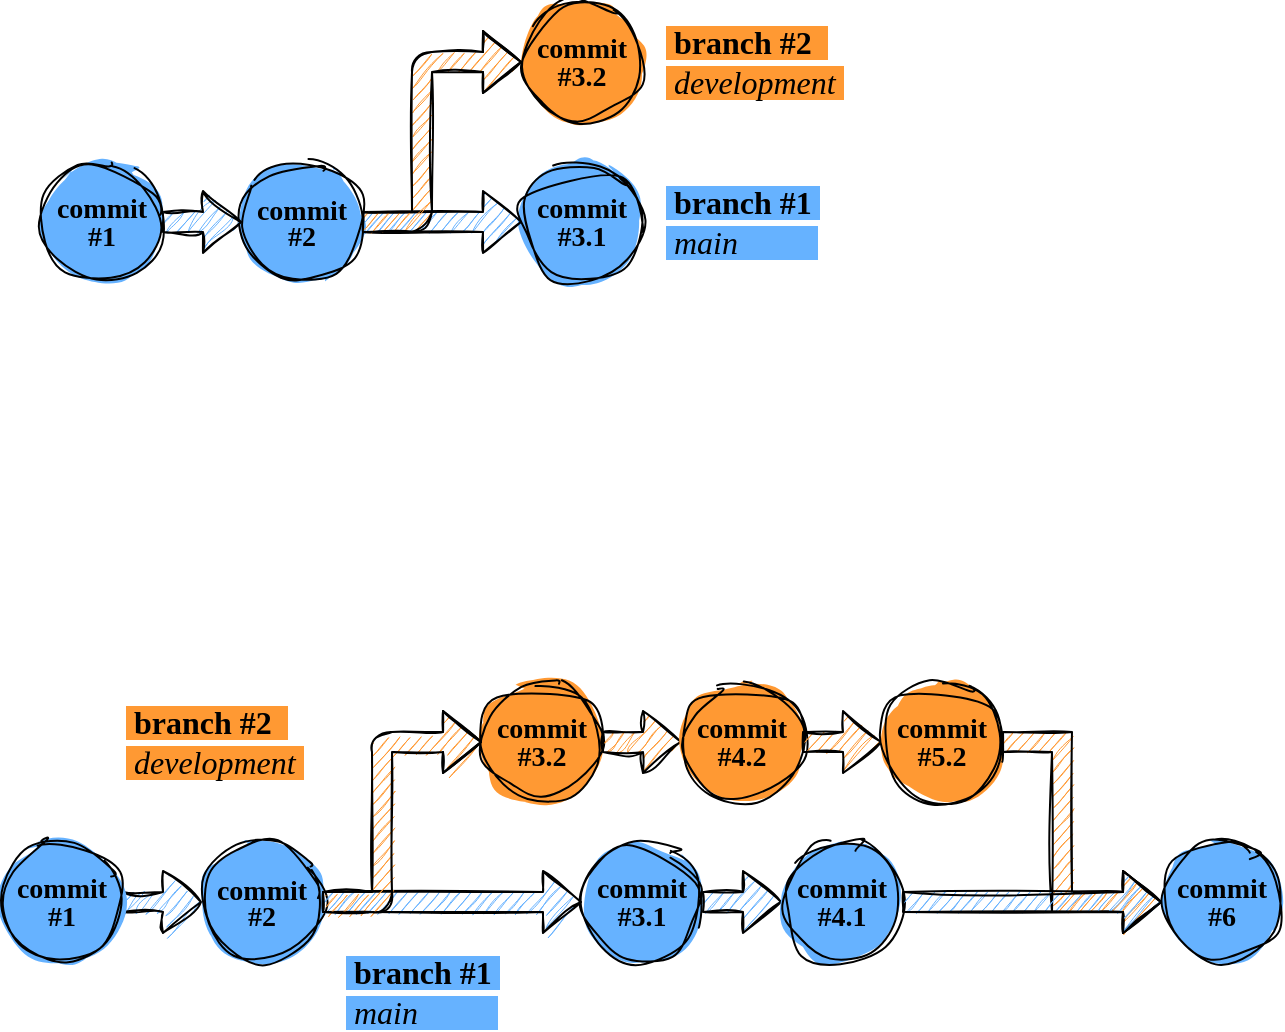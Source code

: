 <mxfile version="20.8.16" type="device"><diagram name="Page-1" id="qx1zTb7HLUaxRZMWmSms"><mxGraphModel dx="1069" dy="501" grid="1" gridSize="10" guides="1" tooltips="1" connect="1" arrows="1" fold="1" page="1" pageScale="1" pageWidth="827" pageHeight="1169" math="0" shadow="0"><root><mxCell id="0"/><mxCell id="1" parent="0"/><mxCell id="_gmoT08WMDROIYJZdrlb-16" style="edgeStyle=orthogonalEdgeStyle;shape=flexArrow;rounded=0;sketch=1;orthogonalLoop=1;jettySize=auto;html=1;entryX=0;entryY=0.5;entryDx=0;entryDy=0;fillColor=#FF9933;" edge="1" parent="1" source="_gmoT08WMDROIYJZdrlb-9" target="_gmoT08WMDROIYJZdrlb-14"><mxGeometry relative="1" as="geometry"><Array as="points"><mxPoint x="570" y="400"/><mxPoint x="570" y="480"/></Array></mxGeometry></mxCell><mxCell id="l0zyltcNVsoWQwrU5vr7-1" value="" style="ellipse;whiteSpace=wrap;html=1;aspect=fixed;fillColor=#66B2FF;fillStyle=solid;sketch=1;curveFitting=1;jiggle=2;" parent="1" vertex="1"><mxGeometry x="160" y="110" width="60" height="60" as="geometry"/></mxCell><mxCell id="l0zyltcNVsoWQwrU5vr7-2" value="" style="ellipse;whiteSpace=wrap;html=1;aspect=fixed;fillColor=#66B2FF;fillStyle=solid;sketch=1;curveFitting=1;jiggle=2;" parent="1" vertex="1"><mxGeometry x="300" y="110" width="60" height="60" as="geometry"/></mxCell><mxCell id="l0zyltcNVsoWQwrU5vr7-3" value="" style="ellipse;whiteSpace=wrap;html=1;aspect=fixed;fillStyle=solid;fillColor=#FF9933;sketch=1;curveFitting=1;jiggle=2;" parent="1" vertex="1"><mxGeometry x="300" y="30" width="60" height="60" as="geometry"/></mxCell><mxCell id="l0zyltcNVsoWQwrU5vr7-5" style="edgeStyle=orthogonalEdgeStyle;rounded=0;orthogonalLoop=1;jettySize=auto;html=1;entryX=0;entryY=0.5;entryDx=0;entryDy=0;shape=flexArrow;sketch=1;curveFitting=1;jiggle=2;fillColor=#66B2FF;" parent="1" source="l0zyltcNVsoWQwrU5vr7-4" target="l0zyltcNVsoWQwrU5vr7-1" edge="1"><mxGeometry relative="1" as="geometry"/></mxCell><mxCell id="l0zyltcNVsoWQwrU5vr7-4" value="" style="ellipse;whiteSpace=wrap;html=1;aspect=fixed;fillColor=#66B2FF;fillStyle=solid;sketch=1;curveFitting=1;jiggle=2;" parent="1" vertex="1"><mxGeometry x="60" y="110" width="60" height="60" as="geometry"/></mxCell><mxCell id="l0zyltcNVsoWQwrU5vr7-9" value="&lt;font style=&quot;font-size: 16px; background-color: rgb(102, 178, 255);&quot; face=&quot;Comic Sans MS&quot;&gt;&lt;b&gt;&amp;nbsp;branch #1&amp;nbsp;&lt;br&gt;&amp;nbsp;&lt;/b&gt;&lt;i&gt;main&amp;nbsp; &amp;nbsp; &amp;nbsp; &amp;nbsp; &amp;nbsp;&lt;/i&gt;&lt;b&gt;&amp;nbsp;&lt;/b&gt;&lt;/font&gt;" style="text;html=1;strokeColor=none;fillColor=none;align=left;verticalAlign=middle;whiteSpace=wrap;rounded=0;" parent="1" vertex="1"><mxGeometry x="370" y="125" width="110" height="30" as="geometry"/></mxCell><mxCell id="l0zyltcNVsoWQwrU5vr7-10" value="&lt;font face=&quot;Comic Sans MS&quot;&gt;&lt;span style=&quot;font-size: 16px; background-color: rgb(255, 153, 51);&quot;&gt;&lt;b&gt;&amp;nbsp;branch #2&amp;nbsp;&amp;nbsp;&lt;/b&gt;&lt;br&gt;&lt;b&gt;&amp;nbsp;&lt;/b&gt;&lt;i style=&quot;&quot;&gt;development&lt;/i&gt;&amp;nbsp;&lt;/span&gt;&lt;/font&gt;" style="text;html=1;strokeColor=none;fillColor=none;align=left;verticalAlign=middle;whiteSpace=wrap;rounded=0;" parent="1" vertex="1"><mxGeometry x="370" y="45" width="120" height="30" as="geometry"/></mxCell><mxCell id="l0zyltcNVsoWQwrU5vr7-11" value="&lt;p style=&quot;line-height: 80%;&quot;&gt;&lt;b style=&quot;font-size: 14px;&quot;&gt;commit&lt;br&gt;#1&lt;br&gt;&lt;/b&gt;&lt;/p&gt;" style="text;html=1;strokeColor=none;fillColor=none;align=center;verticalAlign=middle;whiteSpace=wrap;rounded=0;fontSize=16;fontFamily=Comic Sans MS;" parent="1" vertex="1"><mxGeometry x="60" y="125" width="60" height="30" as="geometry"/></mxCell><mxCell id="l0zyltcNVsoWQwrU5vr7-15" style="edgeStyle=orthogonalEdgeStyle;shape=flexArrow;rounded=1;sketch=1;orthogonalLoop=1;jettySize=auto;html=1;exitX=1;exitY=0.5;exitDx=0;exitDy=0;entryX=0;entryY=0.5;entryDx=0;entryDy=0;fontFamily=Comic Sans MS;fontSize=14;fillColor=#66B2FF;" parent="1" source="l0zyltcNVsoWQwrU5vr7-12" target="l0zyltcNVsoWQwrU5vr7-13" edge="1"><mxGeometry relative="1" as="geometry"/></mxCell><mxCell id="l0zyltcNVsoWQwrU5vr7-16" style="edgeStyle=orthogonalEdgeStyle;shape=flexArrow;rounded=1;sketch=1;orthogonalLoop=1;jettySize=auto;html=1;entryX=0;entryY=0.5;entryDx=0;entryDy=0;fontFamily=Comic Sans MS;fontSize=14;fillColor=#FF9933;" parent="1" source="l0zyltcNVsoWQwrU5vr7-12" target="l0zyltcNVsoWQwrU5vr7-14" edge="1"><mxGeometry relative="1" as="geometry"><Array as="points"><mxPoint x="250" y="140"/><mxPoint x="250" y="60"/></Array></mxGeometry></mxCell><mxCell id="l0zyltcNVsoWQwrU5vr7-12" value="&lt;p style=&quot;line-height: 70%;&quot;&gt;&lt;b style=&quot;font-size: 14px;&quot;&gt;commit&lt;br&gt;#2&lt;br&gt;&lt;/b&gt;&lt;/p&gt;" style="text;html=1;strokeColor=none;fillColor=none;align=center;verticalAlign=middle;whiteSpace=wrap;rounded=0;fontSize=16;fontFamily=Comic Sans MS;" parent="1" vertex="1"><mxGeometry x="160" y="125" width="60" height="30" as="geometry"/></mxCell><mxCell id="l0zyltcNVsoWQwrU5vr7-13" value="&lt;p style=&quot;line-height: 80%;&quot;&gt;&lt;b style=&quot;font-size: 14px;&quot;&gt;commit&lt;br&gt;#3.1&lt;br&gt;&lt;/b&gt;&lt;/p&gt;" style="text;html=1;strokeColor=none;fillColor=none;align=center;verticalAlign=middle;whiteSpace=wrap;rounded=0;fontSize=16;fontFamily=Comic Sans MS;" parent="1" vertex="1"><mxGeometry x="300" y="125" width="60" height="30" as="geometry"/></mxCell><mxCell id="l0zyltcNVsoWQwrU5vr7-14" value="&lt;p style=&quot;line-height: 80%;&quot;&gt;&lt;b style=&quot;font-size: 14px;&quot;&gt;commit&lt;br&gt;#3.2&lt;br&gt;&lt;/b&gt;&lt;/p&gt;" style="text;html=1;strokeColor=none;fillColor=none;align=center;verticalAlign=middle;whiteSpace=wrap;rounded=0;fontSize=16;fontFamily=Comic Sans MS;" parent="1" vertex="1"><mxGeometry x="300" y="45" width="60" height="30" as="geometry"/></mxCell><mxCell id="l0zyltcNVsoWQwrU5vr7-30" value="" style="ellipse;whiteSpace=wrap;html=1;aspect=fixed;fillColor=#66B2FF;fillStyle=solid;sketch=1;curveFitting=1;jiggle=2;" parent="1" vertex="1"><mxGeometry x="140" y="450" width="60" height="60" as="geometry"/></mxCell><mxCell id="l0zyltcNVsoWQwrU5vr7-31" value="" style="ellipse;whiteSpace=wrap;html=1;aspect=fixed;fillColor=#66B2FF;fillStyle=solid;sketch=1;curveFitting=1;jiggle=2;" parent="1" vertex="1"><mxGeometry x="330" y="450" width="60" height="60" as="geometry"/></mxCell><mxCell id="l0zyltcNVsoWQwrU5vr7-32" value="" style="ellipse;whiteSpace=wrap;html=1;aspect=fixed;fillStyle=solid;fillColor=#FF9933;sketch=1;curveFitting=1;jiggle=2;" parent="1" vertex="1"><mxGeometry x="280" y="370" width="60" height="60" as="geometry"/></mxCell><mxCell id="l0zyltcNVsoWQwrU5vr7-33" style="edgeStyle=orthogonalEdgeStyle;rounded=0;orthogonalLoop=1;jettySize=auto;html=1;entryX=0;entryY=0.5;entryDx=0;entryDy=0;shape=flexArrow;sketch=1;curveFitting=1;jiggle=2;fillColor=#66B2FF;" parent="1" source="l0zyltcNVsoWQwrU5vr7-34" target="l0zyltcNVsoWQwrU5vr7-30" edge="1"><mxGeometry relative="1" as="geometry"/></mxCell><mxCell id="l0zyltcNVsoWQwrU5vr7-34" value="" style="ellipse;whiteSpace=wrap;html=1;aspect=fixed;fillColor=#66B2FF;fillStyle=solid;sketch=1;curveFitting=1;jiggle=2;" parent="1" vertex="1"><mxGeometry x="40" y="450" width="60" height="60" as="geometry"/></mxCell><mxCell id="l0zyltcNVsoWQwrU5vr7-35" value="&lt;font style=&quot;font-size: 16px; background-color: rgb(102, 178, 255);&quot; face=&quot;Comic Sans MS&quot;&gt;&lt;b&gt;&amp;nbsp;branch #1&amp;nbsp;&lt;br&gt;&amp;nbsp;&lt;/b&gt;&lt;i&gt;main&amp;nbsp; &amp;nbsp; &amp;nbsp; &amp;nbsp; &amp;nbsp;&lt;/i&gt;&lt;b&gt;&amp;nbsp;&lt;/b&gt;&lt;/font&gt;" style="text;html=1;strokeColor=none;fillColor=none;align=left;verticalAlign=middle;whiteSpace=wrap;rounded=0;" parent="1" vertex="1"><mxGeometry x="210" y="510" width="110" height="30" as="geometry"/></mxCell><mxCell id="l0zyltcNVsoWQwrU5vr7-36" value="&lt;font face=&quot;Comic Sans MS&quot;&gt;&lt;span style=&quot;font-size: 16px; background-color: rgb(255, 153, 51);&quot;&gt;&lt;b&gt;&amp;nbsp;branch #2&amp;nbsp;&amp;nbsp;&lt;/b&gt;&lt;br&gt;&lt;b&gt;&amp;nbsp;&lt;/b&gt;&lt;i style=&quot;&quot;&gt;development&lt;/i&gt;&amp;nbsp;&lt;/span&gt;&lt;/font&gt;" style="text;html=1;strokeColor=none;fillColor=none;align=left;verticalAlign=middle;whiteSpace=wrap;rounded=0;" parent="1" vertex="1"><mxGeometry x="100" y="385" width="120" height="30" as="geometry"/></mxCell><mxCell id="l0zyltcNVsoWQwrU5vr7-37" value="&lt;p style=&quot;line-height: 80%;&quot;&gt;&lt;b style=&quot;font-size: 14px;&quot;&gt;commit&lt;br&gt;#1&lt;br&gt;&lt;/b&gt;&lt;/p&gt;" style="text;html=1;strokeColor=none;fillColor=none;align=center;verticalAlign=middle;whiteSpace=wrap;rounded=0;fontSize=16;fontFamily=Comic Sans MS;" parent="1" vertex="1"><mxGeometry x="40" y="465" width="60" height="30" as="geometry"/></mxCell><mxCell id="l0zyltcNVsoWQwrU5vr7-38" style="edgeStyle=orthogonalEdgeStyle;shape=flexArrow;rounded=1;sketch=1;orthogonalLoop=1;jettySize=auto;html=1;exitX=1;exitY=0.5;exitDx=0;exitDy=0;entryX=0;entryY=0.5;entryDx=0;entryDy=0;fontFamily=Comic Sans MS;fontSize=14;fillColor=#66B2FF;" parent="1" source="l0zyltcNVsoWQwrU5vr7-40" target="l0zyltcNVsoWQwrU5vr7-41" edge="1"><mxGeometry relative="1" as="geometry"/></mxCell><mxCell id="l0zyltcNVsoWQwrU5vr7-39" style="edgeStyle=orthogonalEdgeStyle;shape=flexArrow;rounded=1;sketch=1;orthogonalLoop=1;jettySize=auto;html=1;entryX=0;entryY=0.5;entryDx=0;entryDy=0;fontFamily=Comic Sans MS;fontSize=14;fillColor=#FF9933;" parent="1" source="l0zyltcNVsoWQwrU5vr7-40" target="l0zyltcNVsoWQwrU5vr7-42" edge="1"><mxGeometry relative="1" as="geometry"><Array as="points"><mxPoint x="230" y="480"/><mxPoint x="230" y="400"/></Array></mxGeometry></mxCell><mxCell id="l0zyltcNVsoWQwrU5vr7-40" value="&lt;p style=&quot;line-height: 70%;&quot;&gt;&lt;b style=&quot;font-size: 14px;&quot;&gt;commit&lt;br&gt;#2&lt;br&gt;&lt;/b&gt;&lt;/p&gt;" style="text;html=1;strokeColor=none;fillColor=none;align=center;verticalAlign=middle;whiteSpace=wrap;rounded=0;fontSize=16;fontFamily=Comic Sans MS;" parent="1" vertex="1"><mxGeometry x="140" y="465" width="60" height="30" as="geometry"/></mxCell><mxCell id="_gmoT08WMDROIYJZdrlb-12" style="edgeStyle=orthogonalEdgeStyle;shape=flexArrow;rounded=0;sketch=1;orthogonalLoop=1;jettySize=auto;html=1;fillColor=#66B2FF;" edge="1" parent="1" source="l0zyltcNVsoWQwrU5vr7-41" target="_gmoT08WMDROIYJZdrlb-3"><mxGeometry relative="1" as="geometry"/></mxCell><mxCell id="l0zyltcNVsoWQwrU5vr7-41" value="&lt;p style=&quot;line-height: 80%;&quot;&gt;&lt;b style=&quot;font-size: 14px;&quot;&gt;commit&lt;br&gt;#3.1&lt;br&gt;&lt;/b&gt;&lt;/p&gt;" style="text;html=1;strokeColor=none;fillColor=none;align=center;verticalAlign=middle;whiteSpace=wrap;rounded=0;fontSize=16;fontFamily=Comic Sans MS;" parent="1" vertex="1"><mxGeometry x="330" y="465" width="60" height="30" as="geometry"/></mxCell><mxCell id="_gmoT08WMDROIYJZdrlb-10" style="edgeStyle=orthogonalEdgeStyle;rounded=0;orthogonalLoop=1;jettySize=auto;html=1;entryX=0;entryY=0.5;entryDx=0;entryDy=0;sketch=1;curveFitting=1;jiggle=2;shape=flexArrow;fillColor=#FF9933;" edge="1" parent="1" source="l0zyltcNVsoWQwrU5vr7-42" target="_gmoT08WMDROIYJZdrlb-5"><mxGeometry relative="1" as="geometry"/></mxCell><mxCell id="l0zyltcNVsoWQwrU5vr7-42" value="&lt;p style=&quot;line-height: 80%;&quot;&gt;&lt;b style=&quot;font-size: 14px;&quot;&gt;commit&lt;br&gt;#3.2&lt;br&gt;&lt;/b&gt;&lt;/p&gt;" style="text;html=1;strokeColor=none;fillColor=none;align=center;verticalAlign=middle;whiteSpace=wrap;rounded=0;fontSize=16;fontFamily=Comic Sans MS;" parent="1" vertex="1"><mxGeometry x="280" y="385" width="60" height="30" as="geometry"/></mxCell><mxCell id="_gmoT08WMDROIYJZdrlb-2" value="" style="ellipse;whiteSpace=wrap;html=1;aspect=fixed;fillColor=#66B2FF;fillStyle=solid;sketch=1;curveFitting=1;jiggle=2;" vertex="1" parent="1"><mxGeometry x="430" y="450" width="60" height="60" as="geometry"/></mxCell><mxCell id="_gmoT08WMDROIYJZdrlb-15" style="edgeStyle=orthogonalEdgeStyle;shape=flexArrow;rounded=0;sketch=1;orthogonalLoop=1;jettySize=auto;html=1;entryX=0;entryY=0.5;entryDx=0;entryDy=0;fillColor=#66B2FF;" edge="1" parent="1" source="_gmoT08WMDROIYJZdrlb-3" target="_gmoT08WMDROIYJZdrlb-14"><mxGeometry relative="1" as="geometry"/></mxCell><mxCell id="_gmoT08WMDROIYJZdrlb-3" value="&lt;p style=&quot;line-height: 80%;&quot;&gt;&lt;b style=&quot;font-size: 14px;&quot;&gt;commit&lt;br&gt;#4.1&lt;br&gt;&lt;/b&gt;&lt;/p&gt;" style="text;html=1;strokeColor=none;fillColor=none;align=center;verticalAlign=middle;whiteSpace=wrap;rounded=0;fontSize=16;fontFamily=Comic Sans MS;" vertex="1" parent="1"><mxGeometry x="430" y="465" width="60" height="30" as="geometry"/></mxCell><mxCell id="_gmoT08WMDROIYJZdrlb-4" value="" style="ellipse;whiteSpace=wrap;html=1;aspect=fixed;fillStyle=solid;fillColor=#FF9933;sketch=1;curveFitting=1;jiggle=2;" vertex="1" parent="1"><mxGeometry x="380" y="370" width="60" height="60" as="geometry"/></mxCell><mxCell id="_gmoT08WMDROIYJZdrlb-11" style="edgeStyle=orthogonalEdgeStyle;shape=flexArrow;rounded=0;sketch=1;orthogonalLoop=1;jettySize=auto;html=1;entryX=0;entryY=0.5;entryDx=0;entryDy=0;fillColor=#FF9933;" edge="1" parent="1" source="_gmoT08WMDROIYJZdrlb-5" target="_gmoT08WMDROIYJZdrlb-9"><mxGeometry relative="1" as="geometry"/></mxCell><mxCell id="_gmoT08WMDROIYJZdrlb-5" value="&lt;p style=&quot;line-height: 80%;&quot;&gt;&lt;b style=&quot;font-size: 14px;&quot;&gt;commit&lt;br&gt;#4.2&lt;br&gt;&lt;/b&gt;&lt;/p&gt;" style="text;html=1;strokeColor=none;fillColor=none;align=center;verticalAlign=middle;whiteSpace=wrap;rounded=0;fontSize=16;fontFamily=Comic Sans MS;" vertex="1" parent="1"><mxGeometry x="380" y="385" width="60" height="30" as="geometry"/></mxCell><mxCell id="_gmoT08WMDROIYJZdrlb-8" value="" style="ellipse;whiteSpace=wrap;html=1;aspect=fixed;fillStyle=solid;fillColor=#FF9933;sketch=1;curveFitting=1;jiggle=2;" vertex="1" parent="1"><mxGeometry x="480" y="370" width="60" height="60" as="geometry"/></mxCell><mxCell id="_gmoT08WMDROIYJZdrlb-9" value="&lt;p style=&quot;line-height: 80%;&quot;&gt;&lt;b style=&quot;font-size: 14px;&quot;&gt;commit&lt;br&gt;#5.2&lt;br&gt;&lt;/b&gt;&lt;/p&gt;" style="text;html=1;strokeColor=none;fillColor=none;align=center;verticalAlign=middle;whiteSpace=wrap;rounded=0;fontSize=16;fontFamily=Comic Sans MS;" vertex="1" parent="1"><mxGeometry x="480" y="385" width="60" height="30" as="geometry"/></mxCell><mxCell id="_gmoT08WMDROIYJZdrlb-13" value="" style="ellipse;whiteSpace=wrap;html=1;aspect=fixed;fillColor=#66B2FF;fillStyle=solid;sketch=1;curveFitting=1;jiggle=2;" vertex="1" parent="1"><mxGeometry x="620" y="450" width="60" height="60" as="geometry"/></mxCell><mxCell id="_gmoT08WMDROIYJZdrlb-14" value="&lt;p style=&quot;line-height: 80%;&quot;&gt;&lt;b style=&quot;font-size: 14px;&quot;&gt;commit&lt;br&gt;#6&lt;br&gt;&lt;/b&gt;&lt;/p&gt;" style="text;html=1;strokeColor=none;fillColor=none;align=center;verticalAlign=middle;whiteSpace=wrap;rounded=0;fontSize=16;fontFamily=Comic Sans MS;" vertex="1" parent="1"><mxGeometry x="620" y="465" width="60" height="30" as="geometry"/></mxCell></root></mxGraphModel></diagram></mxfile>
